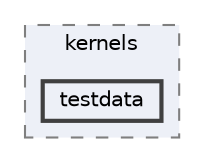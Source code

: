 digraph "Arduino/GetStartedWithMachineLearningOnArduino/tflite-micro-main/tensorflow/lite/micro/kernels/testdata"
{
 // LATEX_PDF_SIZE
  bgcolor="transparent";
  edge [fontname=Helvetica,fontsize=10,labelfontname=Helvetica,labelfontsize=10];
  node [fontname=Helvetica,fontsize=10,shape=box,height=0.2,width=0.4];
  compound=true
  subgraph clusterdir_b6c0238bf43bfd1d4dcb41e0547317f7 {
    graph [ bgcolor="#edf0f7", pencolor="grey50", label="kernels", fontname=Helvetica,fontsize=10 style="filled,dashed", URL="dir_b6c0238bf43bfd1d4dcb41e0547317f7.html",tooltip=""]
  dir_459ca377ec975e9630e8b1c1ca36610b [label="testdata", fillcolor="#edf0f7", color="grey25", style="filled,bold", URL="dir_459ca377ec975e9630e8b1c1ca36610b.html",tooltip=""];
  }
}
